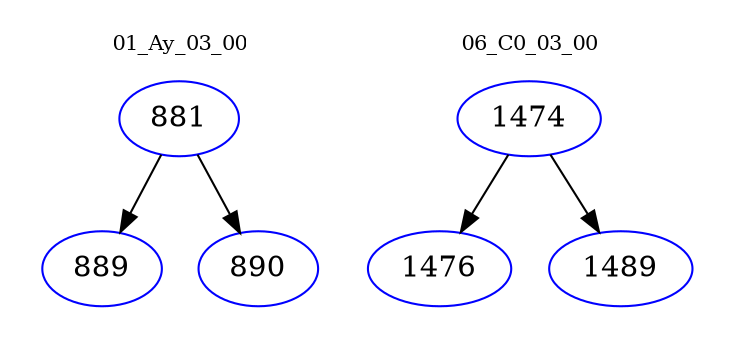 digraph{
subgraph cluster_0 {
color = white
label = "01_Ay_03_00";
fontsize=10;
T0_881 [label="881", color="blue"]
T0_881 -> T0_889 [color="black"]
T0_889 [label="889", color="blue"]
T0_881 -> T0_890 [color="black"]
T0_890 [label="890", color="blue"]
}
subgraph cluster_1 {
color = white
label = "06_C0_03_00";
fontsize=10;
T1_1474 [label="1474", color="blue"]
T1_1474 -> T1_1476 [color="black"]
T1_1476 [label="1476", color="blue"]
T1_1474 -> T1_1489 [color="black"]
T1_1489 [label="1489", color="blue"]
}
}
